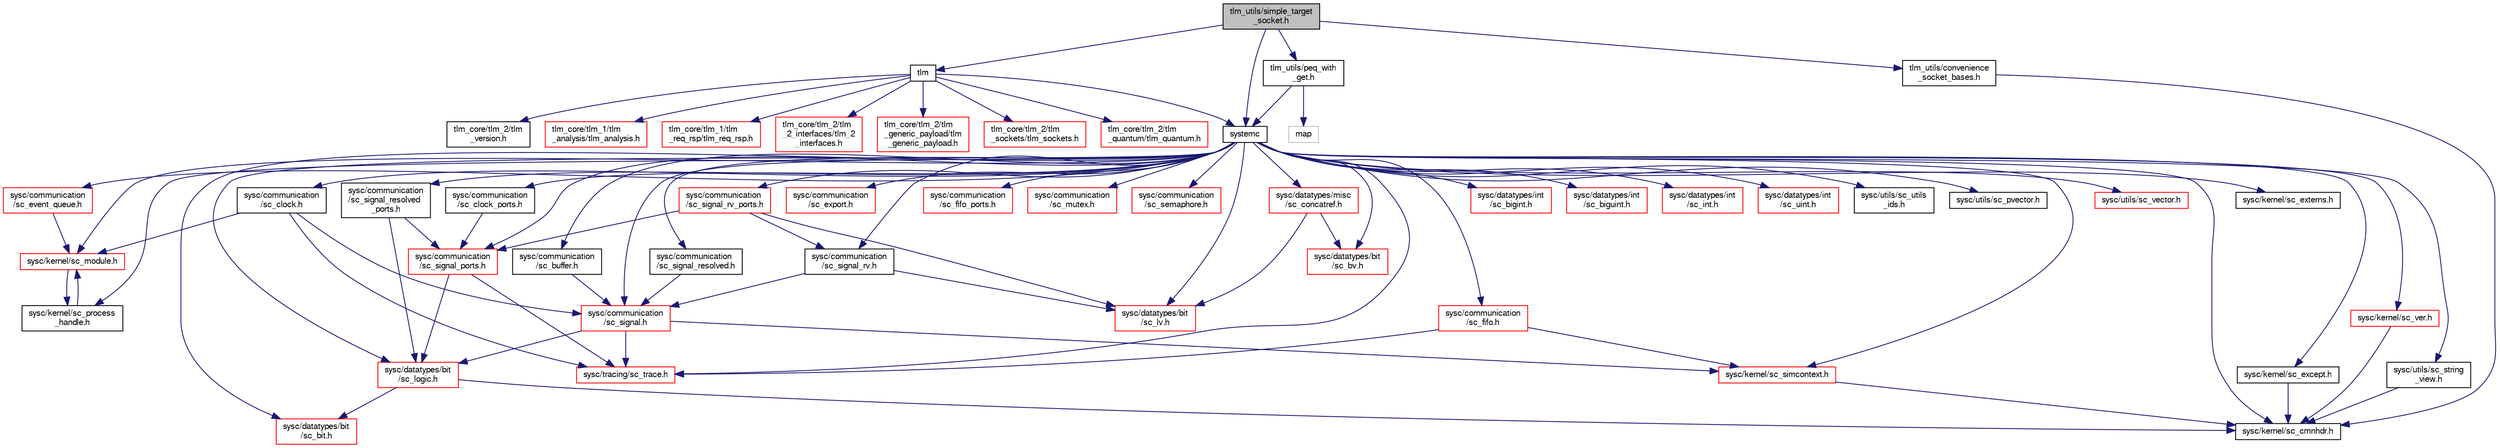 digraph "tlm_utils/simple_target_socket.h"
{
  edge [fontname="FreeSans",fontsize="10",labelfontname="FreeSans",labelfontsize="10"];
  node [fontname="FreeSans",fontsize="10",shape=record];
  Node0 [label="tlm_utils/simple_target\l_socket.h",height=0.2,width=0.4,color="black", fillcolor="grey75", style="filled", fontcolor="black"];
  Node0 -> Node1 [color="midnightblue",fontsize="10",style="solid",fontname="FreeSans"];
  Node1 [label="systemc",height=0.2,width=0.4,color="black", fillcolor="white", style="filled",URL="/mnt/c/Users/fangk/Documents/hdl-playground/lib/systemc-2.3.3/objdir/docs/sysc/doxygen/systemc.tag$a00401.html"];
  Node1 -> Node2 [color="midnightblue",fontsize="10",style="solid",fontname="FreeSans"];
  Node2 [label="sysc/kernel/sc_cmnhdr.h",height=0.2,width=0.4,color="black", fillcolor="white", style="filled",URL="/mnt/c/Users/fangk/Documents/hdl-playground/lib/systemc-2.3.3/objdir/docs/sysc/doxygen/systemc.tag$a00224.html"];
  Node1 -> Node3 [color="midnightblue",fontsize="10",style="solid",fontname="FreeSans"];
  Node3 [label="sysc/kernel/sc_externs.h",height=0.2,width=0.4,color="black", fillcolor="white", style="filled",URL="/mnt/c/Users/fangk/Documents/hdl-playground/lib/systemc-2.3.3/objdir/docs/sysc/doxygen/systemc.tag$a00254.html"];
  Node1 -> Node4 [color="midnightblue",fontsize="10",style="solid",fontname="FreeSans"];
  Node4 [label="sysc/kernel/sc_except.h",height=0.2,width=0.4,color="black", fillcolor="white", style="filled",URL="/mnt/c/Users/fangk/Documents/hdl-playground/lib/systemc-2.3.3/objdir/docs/sysc/doxygen/systemc.tag$a00251.html"];
  Node4 -> Node2 [color="midnightblue",fontsize="10",style="solid",fontname="FreeSans"];
  Node1 -> Node5 [color="midnightblue",fontsize="10",style="solid",fontname="FreeSans"];
  Node5 [label="sysc/kernel/sc_module.h",height=0.2,width=0.4,color="red", fillcolor="white", style="filled",URL="/mnt/c/Users/fangk/Documents/hdl-playground/lib/systemc-2.3.3/objdir/docs/sysc/doxygen/systemc.tag$a00269.html"];
  Node5 -> Node38 [color="midnightblue",fontsize="10",style="solid",fontname="FreeSans"];
  Node38 [label="sysc/kernel/sc_process\l_handle.h",height=0.2,width=0.4,color="black", fillcolor="white", style="filled",URL="/mnt/c/Users/fangk/Documents/hdl-playground/lib/systemc-2.3.3/objdir/docs/sysc/doxygen/systemc.tag$a00296.html"];
  Node38 -> Node5 [color="midnightblue",fontsize="10",style="solid",fontname="FreeSans"];
  Node1 -> Node29 [color="midnightblue",fontsize="10",style="solid",fontname="FreeSans"];
  Node29 [label="sysc/kernel/sc_simcontext.h",height=0.2,width=0.4,color="red", fillcolor="white", style="filled",URL="/mnt/c/Users/fangk/Documents/hdl-playground/lib/systemc-2.3.3/objdir/docs/sysc/doxygen/systemc.tag$a00311.html"];
  Node29 -> Node2 [color="midnightblue",fontsize="10",style="solid",fontname="FreeSans"];
  Node1 -> Node38 [color="midnightblue",fontsize="10",style="solid",fontname="FreeSans"];
  Node1 -> Node40 [color="midnightblue",fontsize="10",style="solid",fontname="FreeSans"];
  Node40 [label="sysc/kernel/sc_ver.h",height=0.2,width=0.4,color="red", fillcolor="white", style="filled",URL="/mnt/c/Users/fangk/Documents/hdl-playground/lib/systemc-2.3.3/objdir/docs/sysc/doxygen/systemc.tag$a00332.html"];
  Node40 -> Node2 [color="midnightblue",fontsize="10",style="solid",fontname="FreeSans"];
  Node1 -> Node42 [color="midnightblue",fontsize="10",style="solid",fontname="FreeSans"];
  Node42 [label="sysc/communication\l/sc_buffer.h",height=0.2,width=0.4,color="black", fillcolor="white", style="filled",URL="/mnt/c/Users/fangk/Documents/hdl-playground/lib/systemc-2.3.3/objdir/docs/sysc/doxygen/systemc.tag$a00002.html"];
  Node42 -> Node43 [color="midnightblue",fontsize="10",style="solid",fontname="FreeSans"];
  Node43 [label="sysc/communication\l/sc_signal.h",height=0.2,width=0.4,color="red", fillcolor="white", style="filled",URL="/mnt/c/Users/fangk/Documents/hdl-playground/lib/systemc-2.3.3/objdir/docs/sysc/doxygen/systemc.tag$a00059.html"];
  Node43 -> Node29 [color="midnightblue",fontsize="10",style="solid",fontname="FreeSans"];
  Node43 -> Node34 [color="midnightblue",fontsize="10",style="solid",fontname="FreeSans"];
  Node34 [label="sysc/datatypes/bit\l/sc_logic.h",height=0.2,width=0.4,color="red", fillcolor="white", style="filled",URL="/mnt/c/Users/fangk/Documents/hdl-playground/lib/systemc-2.3.3/objdir/docs/sysc/doxygen/systemc.tag$a00098.html"];
  Node34 -> Node2 [color="midnightblue",fontsize="10",style="solid",fontname="FreeSans"];
  Node34 -> Node37 [color="midnightblue",fontsize="10",style="solid",fontname="FreeSans"];
  Node37 [label="sysc/datatypes/bit\l/sc_bit.h",height=0.2,width=0.4,color="red", fillcolor="white", style="filled",URL="/mnt/c/Users/fangk/Documents/hdl-playground/lib/systemc-2.3.3/objdir/docs/sysc/doxygen/systemc.tag$a00083.html"];
  Node43 -> Node48 [color="midnightblue",fontsize="10",style="solid",fontname="FreeSans"];
  Node48 [label="sysc/tracing/sc_trace.h",height=0.2,width=0.4,color="red", fillcolor="white", style="filled",URL="/mnt/c/Users/fangk/Documents/hdl-playground/lib/systemc-2.3.3/objdir/docs/sysc/doxygen/systemc.tag$a00341.html"];
  Node1 -> Node49 [color="midnightblue",fontsize="10",style="solid",fontname="FreeSans"];
  Node49 [label="sysc/communication\l/sc_clock.h",height=0.2,width=0.4,color="black", fillcolor="white", style="filled",URL="/mnt/c/Users/fangk/Documents/hdl-playground/lib/systemc-2.3.3/objdir/docs/sysc/doxygen/systemc.tag$a00005.html"];
  Node49 -> Node5 [color="midnightblue",fontsize="10",style="solid",fontname="FreeSans"];
  Node49 -> Node43 [color="midnightblue",fontsize="10",style="solid",fontname="FreeSans"];
  Node49 -> Node48 [color="midnightblue",fontsize="10",style="solid",fontname="FreeSans"];
  Node1 -> Node50 [color="midnightblue",fontsize="10",style="solid",fontname="FreeSans"];
  Node50 [label="sysc/communication\l/sc_clock_ports.h",height=0.2,width=0.4,color="black", fillcolor="white", style="filled",URL="/mnt/c/Users/fangk/Documents/hdl-playground/lib/systemc-2.3.3/objdir/docs/sysc/doxygen/systemc.tag$a00008.html"];
  Node50 -> Node51 [color="midnightblue",fontsize="10",style="solid",fontname="FreeSans"];
  Node51 [label="sysc/communication\l/sc_signal_ports.h",height=0.2,width=0.4,color="red", fillcolor="white", style="filled",URL="/mnt/c/Users/fangk/Documents/hdl-playground/lib/systemc-2.3.3/objdir/docs/sysc/doxygen/systemc.tag$a00065.html"];
  Node51 -> Node34 [color="midnightblue",fontsize="10",style="solid",fontname="FreeSans"];
  Node51 -> Node48 [color="midnightblue",fontsize="10",style="solid",fontname="FreeSans"];
  Node1 -> Node53 [color="midnightblue",fontsize="10",style="solid",fontname="FreeSans"];
  Node53 [label="sysc/communication\l/sc_event_queue.h",height=0.2,width=0.4,color="red", fillcolor="white", style="filled",URL="/mnt/c/Users/fangk/Documents/hdl-playground/lib/systemc-2.3.3/objdir/docs/sysc/doxygen/systemc.tag$a00017.html"];
  Node53 -> Node5 [color="midnightblue",fontsize="10",style="solid",fontname="FreeSans"];
  Node1 -> Node13 [color="midnightblue",fontsize="10",style="solid",fontname="FreeSans"];
  Node13 [label="sysc/communication\l/sc_export.h",height=0.2,width=0.4,color="red", fillcolor="white", style="filled",URL="/mnt/c/Users/fangk/Documents/hdl-playground/lib/systemc-2.3.3/objdir/docs/sysc/doxygen/systemc.tag$a00020.html"];
  Node1 -> Node54 [color="midnightblue",fontsize="10",style="solid",fontname="FreeSans"];
  Node54 [label="sysc/communication\l/sc_fifo.h",height=0.2,width=0.4,color="red", fillcolor="white", style="filled",URL="/mnt/c/Users/fangk/Documents/hdl-playground/lib/systemc-2.3.3/objdir/docs/sysc/doxygen/systemc.tag$a00023.html"];
  Node54 -> Node29 [color="midnightblue",fontsize="10",style="solid",fontname="FreeSans"];
  Node54 -> Node48 [color="midnightblue",fontsize="10",style="solid",fontname="FreeSans"];
  Node1 -> Node56 [color="midnightblue",fontsize="10",style="solid",fontname="FreeSans"];
  Node56 [label="sysc/communication\l/sc_fifo_ports.h",height=0.2,width=0.4,color="red", fillcolor="white", style="filled",URL="/mnt/c/Users/fangk/Documents/hdl-playground/lib/systemc-2.3.3/objdir/docs/sysc/doxygen/systemc.tag$a00029.html"];
  Node1 -> Node57 [color="midnightblue",fontsize="10",style="solid",fontname="FreeSans"];
  Node57 [label="sysc/communication\l/sc_mutex.h",height=0.2,width=0.4,color="red", fillcolor="white", style="filled",URL="/mnt/c/Users/fangk/Documents/hdl-playground/lib/systemc-2.3.3/objdir/docs/sysc/doxygen/systemc.tag$a00041.html"];
  Node1 -> Node59 [color="midnightblue",fontsize="10",style="solid",fontname="FreeSans"];
  Node59 [label="sysc/communication\l/sc_semaphore.h",height=0.2,width=0.4,color="red", fillcolor="white", style="filled",URL="/mnt/c/Users/fangk/Documents/hdl-playground/lib/systemc-2.3.3/objdir/docs/sysc/doxygen/systemc.tag$a00053.html"];
  Node1 -> Node43 [color="midnightblue",fontsize="10",style="solid",fontname="FreeSans"];
  Node1 -> Node51 [color="midnightblue",fontsize="10",style="solid",fontname="FreeSans"];
  Node1 -> Node61 [color="midnightblue",fontsize="10",style="solid",fontname="FreeSans"];
  Node61 [label="sysc/communication\l/sc_signal_resolved.h",height=0.2,width=0.4,color="black", fillcolor="white", style="filled",URL="/mnt/c/Users/fangk/Documents/hdl-playground/lib/systemc-2.3.3/objdir/docs/sysc/doxygen/systemc.tag$a00068.html"];
  Node61 -> Node43 [color="midnightblue",fontsize="10",style="solid",fontname="FreeSans"];
  Node1 -> Node62 [color="midnightblue",fontsize="10",style="solid",fontname="FreeSans"];
  Node62 [label="sysc/communication\l/sc_signal_resolved\l_ports.h",height=0.2,width=0.4,color="black", fillcolor="white", style="filled",URL="/mnt/c/Users/fangk/Documents/hdl-playground/lib/systemc-2.3.3/objdir/docs/sysc/doxygen/systemc.tag$a00071.html"];
  Node62 -> Node51 [color="midnightblue",fontsize="10",style="solid",fontname="FreeSans"];
  Node62 -> Node34 [color="midnightblue",fontsize="10",style="solid",fontname="FreeSans"];
  Node1 -> Node63 [color="midnightblue",fontsize="10",style="solid",fontname="FreeSans"];
  Node63 [label="sysc/communication\l/sc_signal_rv.h",height=0.2,width=0.4,color="black", fillcolor="white", style="filled",URL="/mnt/c/Users/fangk/Documents/hdl-playground/lib/systemc-2.3.3/objdir/docs/sysc/doxygen/systemc.tag$a00074.html"];
  Node63 -> Node43 [color="midnightblue",fontsize="10",style="solid",fontname="FreeSans"];
  Node63 -> Node64 [color="midnightblue",fontsize="10",style="solid",fontname="FreeSans"];
  Node64 [label="sysc/datatypes/bit\l/sc_lv.h",height=0.2,width=0.4,color="red", fillcolor="white", style="filled",URL="/mnt/c/Users/fangk/Documents/hdl-playground/lib/systemc-2.3.3/objdir/docs/sysc/doxygen/systemc.tag$a00101.html"];
  Node1 -> Node78 [color="midnightblue",fontsize="10",style="solid",fontname="FreeSans"];
  Node78 [label="sysc/communication\l/sc_signal_rv_ports.h",height=0.2,width=0.4,color="red", fillcolor="white", style="filled",URL="/mnt/c/Users/fangk/Documents/hdl-playground/lib/systemc-2.3.3/objdir/docs/sysc/doxygen/systemc.tag$a00077.html"];
  Node78 -> Node51 [color="midnightblue",fontsize="10",style="solid",fontname="FreeSans"];
  Node78 -> Node63 [color="midnightblue",fontsize="10",style="solid",fontname="FreeSans"];
  Node78 -> Node64 [color="midnightblue",fontsize="10",style="solid",fontname="FreeSans"];
  Node1 -> Node37 [color="midnightblue",fontsize="10",style="solid",fontname="FreeSans"];
  Node1 -> Node34 [color="midnightblue",fontsize="10",style="solid",fontname="FreeSans"];
  Node1 -> Node79 [color="midnightblue",fontsize="10",style="solid",fontname="FreeSans"];
  Node79 [label="sysc/datatypes/bit\l/sc_bv.h",height=0.2,width=0.4,color="red", fillcolor="white", style="filled",URL="/mnt/c/Users/fangk/Documents/hdl-playground/lib/systemc-2.3.3/objdir/docs/sysc/doxygen/systemc.tag$a00092.html"];
  Node1 -> Node64 [color="midnightblue",fontsize="10",style="solid",fontname="FreeSans"];
  Node1 -> Node80 [color="midnightblue",fontsize="10",style="solid",fontname="FreeSans"];
  Node80 [label="sysc/datatypes/int\l/sc_bigint.h",height=0.2,width=0.4,color="red", fillcolor="white", style="filled",URL="/mnt/c/Users/fangk/Documents/hdl-playground/lib/systemc-2.3.3/objdir/docs/sysc/doxygen/systemc.tag$a00176.html"];
  Node1 -> Node81 [color="midnightblue",fontsize="10",style="solid",fontname="FreeSans"];
  Node81 [label="sysc/datatypes/int\l/sc_biguint.h",height=0.2,width=0.4,color="red", fillcolor="white", style="filled",URL="/mnt/c/Users/fangk/Documents/hdl-playground/lib/systemc-2.3.3/objdir/docs/sysc/doxygen/systemc.tag$a00179.html"];
  Node1 -> Node82 [color="midnightblue",fontsize="10",style="solid",fontname="FreeSans"];
  Node82 [label="sysc/datatypes/int\l/sc_int.h",height=0.2,width=0.4,color="red", fillcolor="white", style="filled",URL="/mnt/c/Users/fangk/Documents/hdl-playground/lib/systemc-2.3.3/objdir/docs/sysc/doxygen/systemc.tag$a00182.html"];
  Node1 -> Node83 [color="midnightblue",fontsize="10",style="solid",fontname="FreeSans"];
  Node83 [label="sysc/datatypes/int\l/sc_uint.h",height=0.2,width=0.4,color="red", fillcolor="white", style="filled",URL="/mnt/c/Users/fangk/Documents/hdl-playground/lib/systemc-2.3.3/objdir/docs/sysc/doxygen/systemc.tag$a00206.html"];
  Node1 -> Node84 [color="midnightblue",fontsize="10",style="solid",fontname="FreeSans"];
  Node84 [label="sysc/datatypes/misc\l/sc_concatref.h",height=0.2,width=0.4,color="red", fillcolor="white", style="filled",URL="/mnt/c/Users/fangk/Documents/hdl-playground/lib/systemc-2.3.3/objdir/docs/sysc/doxygen/systemc.tag$a00215.html"];
  Node84 -> Node79 [color="midnightblue",fontsize="10",style="solid",fontname="FreeSans"];
  Node84 -> Node64 [color="midnightblue",fontsize="10",style="solid",fontname="FreeSans"];
  Node1 -> Node48 [color="midnightblue",fontsize="10",style="solid",fontname="FreeSans"];
  Node1 -> Node85 [color="midnightblue",fontsize="10",style="solid",fontname="FreeSans"];
  Node85 [label="sysc/utils/sc_utils\l_ids.h",height=0.2,width=0.4,color="black", fillcolor="white", style="filled",URL="/mnt/c/Users/fangk/Documents/hdl-playground/lib/systemc-2.3.3/objdir/docs/sysc/doxygen/systemc.tag$a00395.html"];
  Node1 -> Node86 [color="midnightblue",fontsize="10",style="solid",fontname="FreeSans"];
  Node86 [label="sysc/utils/sc_pvector.h",height=0.2,width=0.4,color="black", fillcolor="white", style="filled",URL="/mnt/c/Users/fangk/Documents/hdl-playground/lib/systemc-2.3.3/objdir/docs/sysc/doxygen/systemc.tag$a00371.html"];
  Node1 -> Node87 [color="midnightblue",fontsize="10",style="solid",fontname="FreeSans"];
  Node87 [label="sysc/utils/sc_string\l_view.h",height=0.2,width=0.4,color="black", fillcolor="white", style="filled",URL="/mnt/c/Users/fangk/Documents/hdl-playground/lib/systemc-2.3.3/objdir/docs/sysc/doxygen/systemc.tag$a00386.html"];
  Node87 -> Node2 [color="midnightblue",fontsize="10",style="solid",fontname="FreeSans"];
  Node1 -> Node88 [color="midnightblue",fontsize="10",style="solid",fontname="FreeSans"];
  Node88 [label="sysc/utils/sc_vector.h",height=0.2,width=0.4,color="red", fillcolor="white", style="filled",URL="/mnt/c/Users/fangk/Documents/hdl-playground/lib/systemc-2.3.3/objdir/docs/sysc/doxygen/systemc.tag$a00398.html"];
  Node0 -> Node89 [color="midnightblue",fontsize="10",style="solid",fontname="FreeSans"];
  Node89 [label="tlm",height=0.2,width=0.4,color="black", fillcolor="white", style="filled",URL="$a00671.html"];
  Node89 -> Node1 [color="midnightblue",fontsize="10",style="solid",fontname="FreeSans"];
  Node89 -> Node90 [color="midnightblue",fontsize="10",style="solid",fontname="FreeSans"];
  Node90 [label="tlm_core/tlm_2/tlm\l_version.h",height=0.2,width=0.4,color="black", fillcolor="white", style="filled",URL="$a00785.html"];
  Node89 -> Node91 [color="midnightblue",fontsize="10",style="solid",fontname="FreeSans"];
  Node91 [label="tlm_core/tlm_1/tlm\l_analysis/tlm_analysis.h",height=0.2,width=0.4,color="red", fillcolor="white", style="filled",URL="$a00677.html"];
  Node89 -> Node215 [color="midnightblue",fontsize="10",style="solid",fontname="FreeSans"];
  Node215 [label="tlm_core/tlm_1/tlm\l_req_rsp/tlm_req_rsp.h",height=0.2,width=0.4,color="red", fillcolor="white", style="filled",URL="$a00737.html"];
  Node89 -> Node222 [color="midnightblue",fontsize="10",style="solid",fontname="FreeSans"];
  Node222 [label="tlm_core/tlm_2/tlm\l_2_interfaces/tlm_2\l_interfaces.h",height=0.2,width=0.4,color="red", fillcolor="white", style="filled",URL="$a00740.html"];
  Node89 -> Node225 [color="midnightblue",fontsize="10",style="solid",fontname="FreeSans"];
  Node225 [label="tlm_core/tlm_2/tlm\l_generic_payload/tlm\l_generic_payload.h",height=0.2,width=0.4,color="red", fillcolor="white", style="filled",URL="$a00755.html"];
  Node89 -> Node232 [color="midnightblue",fontsize="10",style="solid",fontname="FreeSans"];
  Node232 [label="tlm_core/tlm_2/tlm\l_sockets/tlm_sockets.h",height=0.2,width=0.4,color="red", fillcolor="white", style="filled",URL="$a00779.html"];
  Node89 -> Node236 [color="midnightblue",fontsize="10",style="solid",fontname="FreeSans"];
  Node236 [label="tlm_core/tlm_2/tlm\l_quantum/tlm_quantum.h",height=0.2,width=0.4,color="red", fillcolor="white", style="filled",URL="$a00770.html"];
  Node0 -> Node238 [color="midnightblue",fontsize="10",style="solid",fontname="FreeSans"];
  Node238 [label="tlm_utils/convenience\l_socket_bases.h",height=0.2,width=0.4,color="black", fillcolor="white", style="filled",URL="$a00788.html"];
  Node238 -> Node2 [color="midnightblue",fontsize="10",style="solid",fontname="FreeSans"];
  Node0 -> Node239 [color="midnightblue",fontsize="10",style="solid",fontname="FreeSans"];
  Node239 [label="tlm_utils/peq_with\l_get.h",height=0.2,width=0.4,color="black", fillcolor="white", style="filled",URL="$a00812.html"];
  Node239 -> Node1 [color="midnightblue",fontsize="10",style="solid",fontname="FreeSans"];
  Node239 -> Node240 [color="midnightblue",fontsize="10",style="solid",fontname="FreeSans"];
  Node240 [label="map",height=0.2,width=0.4,color="grey75", fillcolor="white", style="filled"];
}

